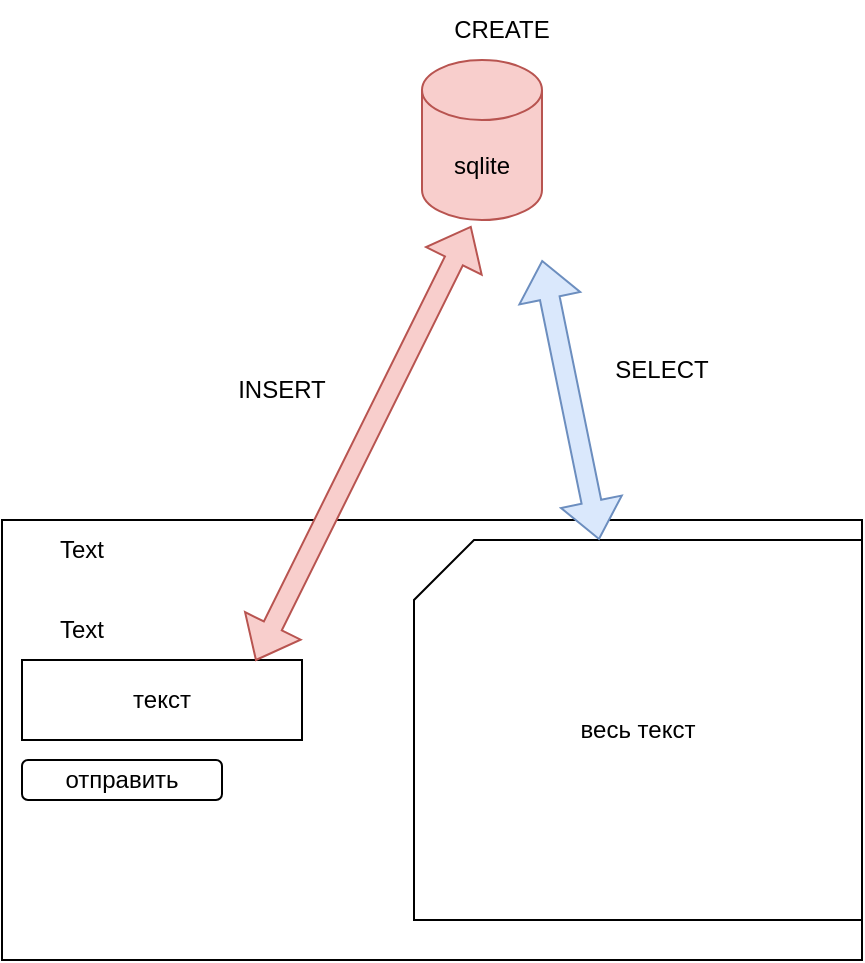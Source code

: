 <mxfile version="21.5.0" type="device">
  <diagram name="Page-1" id="ccuqUHd1XDMg7ZFis-xQ">
    <mxGraphModel dx="744" dy="1578" grid="1" gridSize="10" guides="1" tooltips="1" connect="1" arrows="1" fold="1" page="1" pageScale="1" pageWidth="827" pageHeight="1169" math="0" shadow="0">
      <root>
        <mxCell id="0" />
        <mxCell id="1" parent="0" />
        <mxCell id="J8yey-CO9rCHf4NEBlgV-1" value="" style="rounded=0;whiteSpace=wrap;html=1;" vertex="1" parent="1">
          <mxGeometry x="70" y="150" width="430" height="220" as="geometry" />
        </mxCell>
        <mxCell id="J8yey-CO9rCHf4NEBlgV-2" value="Text" style="text;html=1;strokeColor=none;fillColor=none;align=center;verticalAlign=middle;whiteSpace=wrap;rounded=0;" vertex="1" parent="1">
          <mxGeometry x="80" y="150" width="60" height="30" as="geometry" />
        </mxCell>
        <mxCell id="J8yey-CO9rCHf4NEBlgV-3" value="отправить" style="rounded=1;whiteSpace=wrap;html=1;" vertex="1" parent="1">
          <mxGeometry x="80" y="270" width="100" height="20" as="geometry" />
        </mxCell>
        <mxCell id="J8yey-CO9rCHf4NEBlgV-4" value="Text" style="text;html=1;strokeColor=none;fillColor=none;align=center;verticalAlign=middle;whiteSpace=wrap;rounded=0;" vertex="1" parent="1">
          <mxGeometry x="80" y="190" width="60" height="30" as="geometry" />
        </mxCell>
        <mxCell id="J8yey-CO9rCHf4NEBlgV-5" value="текст" style="rounded=0;whiteSpace=wrap;html=1;" vertex="1" parent="1">
          <mxGeometry x="80" y="220" width="140" height="40" as="geometry" />
        </mxCell>
        <mxCell id="J8yey-CO9rCHf4NEBlgV-7" value="весь текст" style="shape=card;whiteSpace=wrap;html=1;" vertex="1" parent="1">
          <mxGeometry x="276" y="160" width="224" height="190" as="geometry" />
        </mxCell>
        <mxCell id="J8yey-CO9rCHf4NEBlgV-8" value="sqlite" style="shape=cylinder3;whiteSpace=wrap;html=1;boundedLbl=1;backgroundOutline=1;size=15;fillColor=#f8cecc;strokeColor=#b85450;" vertex="1" parent="1">
          <mxGeometry x="280" y="-80" width="60" height="80" as="geometry" />
        </mxCell>
        <mxCell id="J8yey-CO9rCHf4NEBlgV-9" value="" style="shape=flexArrow;endArrow=classic;startArrow=classic;html=1;rounded=0;entryX=0.41;entryY=1.037;entryDx=0;entryDy=0;entryPerimeter=0;exitX=0.834;exitY=0.011;exitDx=0;exitDy=0;exitPerimeter=0;fillColor=#f8cecc;strokeColor=#b85450;" edge="1" parent="1" source="J8yey-CO9rCHf4NEBlgV-5" target="J8yey-CO9rCHf4NEBlgV-8">
          <mxGeometry width="100" height="100" relative="1" as="geometry">
            <mxPoint x="180" y="160" as="sourcePoint" />
            <mxPoint x="280" y="60" as="targetPoint" />
          </mxGeometry>
        </mxCell>
        <mxCell id="J8yey-CO9rCHf4NEBlgV-10" value="" style="shape=flexArrow;endArrow=classic;startArrow=classic;html=1;rounded=0;fillColor=#dae8fc;strokeColor=#6c8ebf;" edge="1" parent="1" source="J8yey-CO9rCHf4NEBlgV-7">
          <mxGeometry width="100" height="100" relative="1" as="geometry">
            <mxPoint x="250" y="217" as="sourcePoint" />
            <mxPoint x="340" y="20" as="targetPoint" />
          </mxGeometry>
        </mxCell>
        <mxCell id="J8yey-CO9rCHf4NEBlgV-11" value="INSERT" style="text;html=1;strokeColor=none;fillColor=none;align=center;verticalAlign=middle;whiteSpace=wrap;rounded=0;" vertex="1" parent="1">
          <mxGeometry x="180" y="70" width="60" height="30" as="geometry" />
        </mxCell>
        <mxCell id="J8yey-CO9rCHf4NEBlgV-12" value="SELECT" style="text;html=1;strokeColor=none;fillColor=none;align=center;verticalAlign=middle;whiteSpace=wrap;rounded=0;" vertex="1" parent="1">
          <mxGeometry x="370" y="60" width="60" height="30" as="geometry" />
        </mxCell>
        <mxCell id="J8yey-CO9rCHf4NEBlgV-13" value="CREATE" style="text;html=1;strokeColor=none;fillColor=none;align=center;verticalAlign=middle;whiteSpace=wrap;rounded=0;" vertex="1" parent="1">
          <mxGeometry x="290" y="-110" width="60" height="30" as="geometry" />
        </mxCell>
      </root>
    </mxGraphModel>
  </diagram>
</mxfile>
